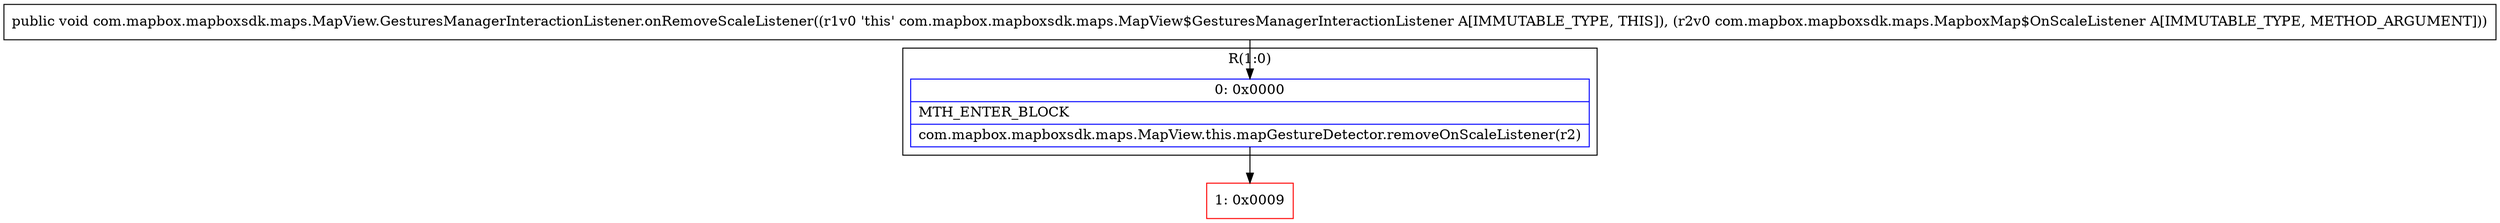 digraph "CFG forcom.mapbox.mapboxsdk.maps.MapView.GesturesManagerInteractionListener.onRemoveScaleListener(Lcom\/mapbox\/mapboxsdk\/maps\/MapboxMap$OnScaleListener;)V" {
subgraph cluster_Region_1204640829 {
label = "R(1:0)";
node [shape=record,color=blue];
Node_0 [shape=record,label="{0\:\ 0x0000|MTH_ENTER_BLOCK\l|com.mapbox.mapboxsdk.maps.MapView.this.mapGestureDetector.removeOnScaleListener(r2)\l}"];
}
Node_1 [shape=record,color=red,label="{1\:\ 0x0009}"];
MethodNode[shape=record,label="{public void com.mapbox.mapboxsdk.maps.MapView.GesturesManagerInteractionListener.onRemoveScaleListener((r1v0 'this' com.mapbox.mapboxsdk.maps.MapView$GesturesManagerInteractionListener A[IMMUTABLE_TYPE, THIS]), (r2v0 com.mapbox.mapboxsdk.maps.MapboxMap$OnScaleListener A[IMMUTABLE_TYPE, METHOD_ARGUMENT])) }"];
MethodNode -> Node_0;
Node_0 -> Node_1;
}

